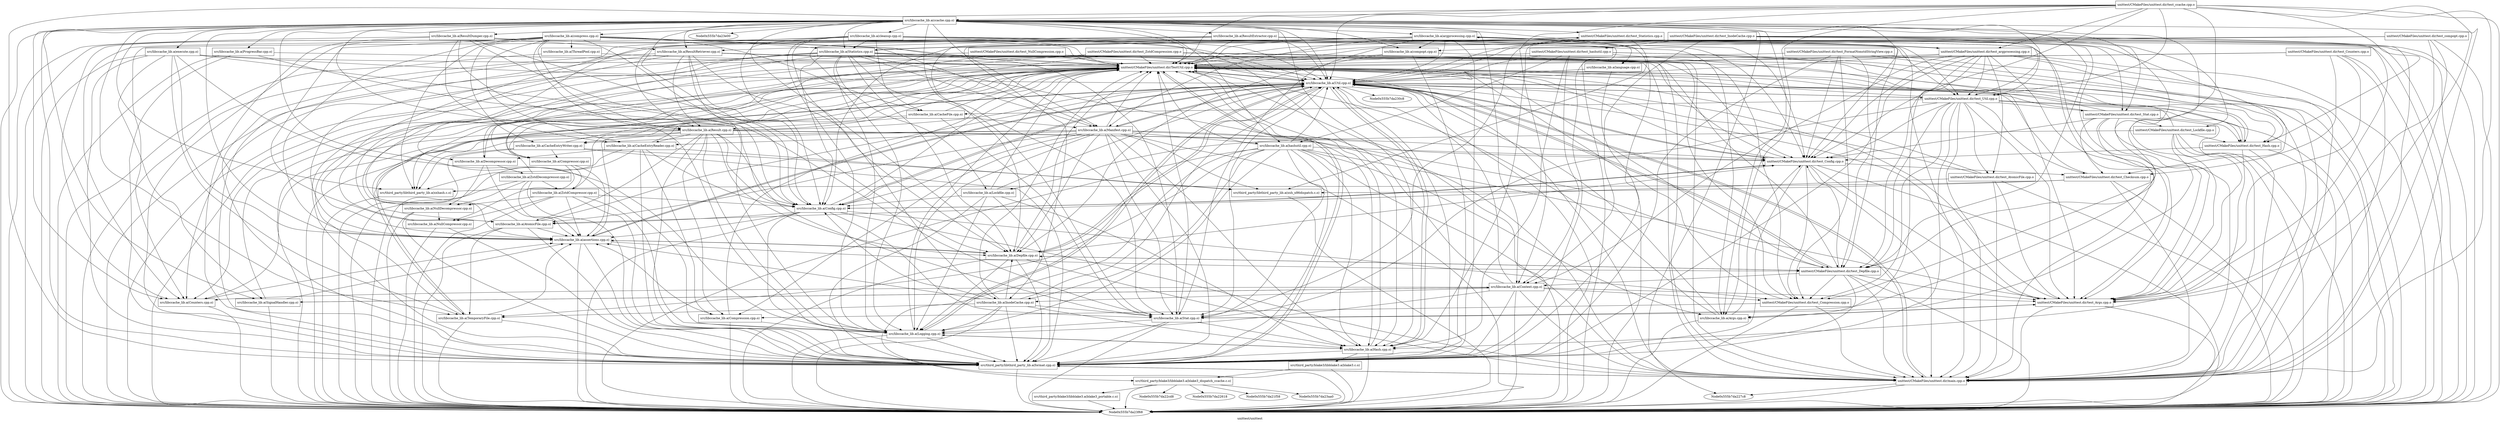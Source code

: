 digraph "unittest/unittest" {
	label="unittest/unittest";

	Node0x555b7da22e88 [shape=record,label="{unittest/CMakeFiles/unittest.dir/TestUtil.cpp.o}"];
	Node0x555b7da22e88 -> Node0x555b7da23f68;
	Node0x555b7da22e88 -> Node0x555b7da23bc0;
	Node0x555b7da22e88 -> Node0x555b7da23668;
	Node0x555b7da235d8 [shape=record,label="{unittest/CMakeFiles/unittest.dir/main.cpp.o}"];
	Node0x555b7da235d8 -> Node0x555b7da22e88;
	Node0x555b7da235d8 -> Node0x555b7da227c8;
	Node0x555b7da235d8 -> Node0x555b7da23f68;
	Node0x555b7da235d8 -> Node0x555b7da23bc0;
	Node0x555b7da235d8 -> Node0x555b7da23668;
	Node0x555b7da22ff0 [shape=record,label="{unittest/CMakeFiles/unittest.dir/test_Args.cpp.o}"];
	Node0x555b7da22ff0 -> Node0x555b7da22e88;
	Node0x555b7da22ff0 -> Node0x555b7da235d8;
	Node0x555b7da22ff0 -> Node0x555b7da24040;
	Node0x555b7da22ff0 -> Node0x555b7da23f68;
	Node0x555b7da22ff0 -> Node0x555b7da23bc0;
	Node0x555b7da23fb0 [shape=record,label="{unittest/CMakeFiles/unittest.dir/test_AtomicFile.cpp.o}"];
	Node0x555b7da23fb0 -> Node0x555b7da22e88;
	Node0x555b7da23fb0 -> Node0x555b7da235d8;
	Node0x555b7da23fb0 -> Node0x555b7da22ff0;
	Node0x555b7da23fb0 -> Node0x555b7da23500;
	Node0x555b7da23fb0 -> Node0x555b7da23f68;
	Node0x555b7da23fb0 -> Node0x555b7da23bc0;
	Node0x555b7da225d0 [shape=record,label="{unittest/CMakeFiles/unittest.dir/test_Checksum.cpp.o}"];
	Node0x555b7da225d0 -> Node0x555b7da22e88;
	Node0x555b7da225d0 -> Node0x555b7da235d8;
	Node0x555b7da225d0 -> Node0x555b7da23f68;
	Node0x555b7da225d0 -> Node0x555b7da23c98;
	Node0x555b7da225d0 -> Node0x555b7da21ec8;
	Node0x555b7da21f10 [shape=record,label="{unittest/CMakeFiles/unittest.dir/test_Compression.cpp.o}"];
	Node0x555b7da21f10 -> Node0x555b7da22e88;
	Node0x555b7da21f10 -> Node0x555b7da235d8;
	Node0x555b7da21f10 -> Node0x555b7da22738;
	Node0x555b7da21f10 -> Node0x555b7da23f68;
	Node0x555b7da22978 [shape=record,label="{unittest/CMakeFiles/unittest.dir/test_Config.cpp.o}"];
	Node0x555b7da22978 -> Node0x555b7da22e88;
	Node0x555b7da22978 -> Node0x555b7da235d8;
	Node0x555b7da22978 -> Node0x555b7da22ff0;
	Node0x555b7da22978 -> Node0x555b7da225d0;
	Node0x555b7da22978 -> Node0x555b7da21f10;
	Node0x555b7da22978 -> Node0x555b7da23ff8;
	Node0x555b7da22978 -> Node0x555b7da23f68;
	Node0x555b7da22978 -> Node0x555b7da23bc0;
	Node0x555b7da22978 -> Node0x555b7da23668;
	Node0x555b7da23428 [shape=record,label="{unittest/CMakeFiles/unittest.dir/test_Counters.cpp.o}"];
	Node0x555b7da23428 -> Node0x555b7da22e88;
	Node0x555b7da23428 -> Node0x555b7da235d8;
	Node0x555b7da23428 -> Node0x555b7da22ff0;
	Node0x555b7da23428 -> Node0x555b7da225d0;
	Node0x555b7da23428 -> Node0x555b7da23f68;
	Node0x555b7da23428 -> Node0x555b7da23c08;
	Node0x555b7da22030 [shape=record,label="{unittest/CMakeFiles/unittest.dir/test_Depfile.cpp.o}"];
	Node0x555b7da22030 -> Node0x555b7da22e88;
	Node0x555b7da22030 -> Node0x555b7da235d8;
	Node0x555b7da22030 -> Node0x555b7da22ff0;
	Node0x555b7da22030 -> Node0x555b7da21f10;
	Node0x555b7da22030 -> Node0x555b7da22978;
	Node0x555b7da22030 -> Node0x555b7da23f68;
	Node0x555b7da22030 -> Node0x555b7da22540;
	Node0x555b7da22030 -> Node0x555b7da236b0;
	Node0x555b7da22030 -> Node0x555b7da23bc0;
	Node0x555b7da22030 -> Node0x555b7da23668;
	Node0x555b7da23a10 [shape=record,label="{unittest/CMakeFiles/unittest.dir/test_FormatNonstdStringView.cpp.o}"];
	Node0x555b7da23a10 -> Node0x555b7da22e88;
	Node0x555b7da23a10 -> Node0x555b7da235d8;
	Node0x555b7da23a10 -> Node0x555b7da21f10;
	Node0x555b7da23a10 -> Node0x555b7da22978;
	Node0x555b7da23a10 -> Node0x555b7da22030;
	Node0x555b7da23a10 -> Node0x555b7da23f68;
	Node0x555b7da23a10 -> Node0x555b7da23668;
	Node0x555b7da24088 [shape=record,label="{unittest/CMakeFiles/unittest.dir/test_Hash.cpp.o}"];
	Node0x555b7da24088 -> Node0x555b7da22e88;
	Node0x555b7da24088 -> Node0x555b7da235d8;
	Node0x555b7da24088 -> Node0x555b7da22978;
	Node0x555b7da24088 -> Node0x555b7da23f68;
	Node0x555b7da24088 -> Node0x555b7da22780;
	Node0x555b7da24088 -> Node0x555b7da23bc0;
	Node0x555b7da23278 [shape=record,label="{unittest/CMakeFiles/unittest.dir/test_Lockfile.cpp.o}"];
	Node0x555b7da23278 -> Node0x555b7da22e88;
	Node0x555b7da23278 -> Node0x555b7da235d8;
	Node0x555b7da23278 -> Node0x555b7da22ff0;
	Node0x555b7da23278 -> Node0x555b7da24088;
	Node0x555b7da23278 -> Node0x555b7da23f68;
	Node0x555b7da23278 -> Node0x555b7da22108;
	Node0x555b7da23278 -> Node0x555b7da22588;
	Node0x555b7da226a8 [shape=record,label="{unittest/CMakeFiles/unittest.dir/test_NullCompression.cpp.o}"];
	Node0x555b7da226a8 -> Node0x555b7da22e88;
	Node0x555b7da226a8 -> Node0x555b7da235d8;
	Node0x555b7da226a8 -> Node0x555b7da21f10;
	Node0x555b7da226a8 -> Node0x555b7da24088;
	Node0x555b7da226a8 -> Node0x555b7da22660;
	Node0x555b7da226a8 -> Node0x555b7da23f68;
	Node0x555b7da226a8 -> Node0x555b7da23db8;
	Node0x555b7da22e40 [shape=record,label="{unittest/CMakeFiles/unittest.dir/test_Stat.cpp.o}"];
	Node0x555b7da22e40 -> Node0x555b7da22e88;
	Node0x555b7da22e40 -> Node0x555b7da235d8;
	Node0x555b7da22e40 -> Node0x555b7da22ff0;
	Node0x555b7da22e40 -> Node0x555b7da225d0;
	Node0x555b7da22e40 -> Node0x555b7da22978;
	Node0x555b7da22e40 -> Node0x555b7da24088;
	Node0x555b7da22e40 -> Node0x555b7da23278;
	Node0x555b7da22e40 -> Node0x555b7da23f68;
	Node0x555b7da22e40 -> Node0x555b7da22588;
	Node0x555b7da22e40 -> Node0x555b7da23bc0;
	Node0x555b7da22300 [shape=record,label="{unittest/CMakeFiles/unittest.dir/test_Statistics.cpp.o}"];
	Node0x555b7da22300 -> Node0x555b7da22e88;
	Node0x555b7da22300 -> Node0x555b7da235d8;
	Node0x555b7da22300 -> Node0x555b7da22ff0;
	Node0x555b7da22300 -> Node0x555b7da225d0;
	Node0x555b7da22300 -> Node0x555b7da22e40;
	Node0x555b7da22300 -> Node0x555b7da23f68;
	Node0x555b7da22300 -> Node0x555b7da23c08;
	Node0x555b7da22300 -> Node0x555b7da22c00;
	Node0x555b7da22300 -> Node0x555b7da23bc0;
	Node0x555b7da22300 -> Node0x555b7da23668;
	Node0x555b7da23980 [shape=record,label="{unittest/CMakeFiles/unittest.dir/test_Util.cpp.o}"];
	Node0x555b7da23980 -> Node0x555b7da22e88;
	Node0x555b7da23980 -> Node0x555b7da235d8;
	Node0x555b7da23980 -> Node0x555b7da22ff0;
	Node0x555b7da23980 -> Node0x555b7da23fb0;
	Node0x555b7da23980 -> Node0x555b7da225d0;
	Node0x555b7da23980 -> Node0x555b7da21f10;
	Node0x555b7da23980 -> Node0x555b7da22978;
	Node0x555b7da23980 -> Node0x555b7da22030;
	Node0x555b7da23980 -> Node0x555b7da24088;
	Node0x555b7da23980 -> Node0x555b7da22e40;
	Node0x555b7da23980 -> Node0x555b7da231e8;
	Node0x555b7da23980 -> Node0x555b7da23f68;
	Node0x555b7da23980 -> Node0x555b7da22588;
	Node0x555b7da23980 -> Node0x555b7da23bc0;
	Node0x555b7da23980 -> Node0x555b7da23668;
	Node0x555b7da232c0 [shape=record,label="{unittest/CMakeFiles/unittest.dir/test_ZstdCompression.cpp.o}"];
	Node0x555b7da232c0 -> Node0x555b7da22e88;
	Node0x555b7da232c0 -> Node0x555b7da235d8;
	Node0x555b7da232c0 -> Node0x555b7da21f10;
	Node0x555b7da232c0 -> Node0x555b7da24088;
	Node0x555b7da232c0 -> Node0x555b7da22660;
	Node0x555b7da232c0 -> Node0x555b7da23f68;
	Node0x555b7da232c0 -> Node0x555b7da23db8;
	Node0x555b7da23470 [shape=record,label="{unittest/CMakeFiles/unittest.dir/test_argprocessing.cpp.o}"];
	Node0x555b7da23470 -> Node0x555b7da22e88;
	Node0x555b7da23470 -> Node0x555b7da235d8;
	Node0x555b7da23470 -> Node0x555b7da22ff0;
	Node0x555b7da23470 -> Node0x555b7da23fb0;
	Node0x555b7da23470 -> Node0x555b7da22978;
	Node0x555b7da23470 -> Node0x555b7da22030;
	Node0x555b7da23470 -> Node0x555b7da24088;
	Node0x555b7da23470 -> Node0x555b7da23980;
	Node0x555b7da23470 -> Node0x555b7da24040;
	Node0x555b7da23470 -> Node0x555b7da23f68;
	Node0x555b7da23470 -> Node0x555b7da22540;
	Node0x555b7da23470 -> Node0x555b7da23bc0;
	Node0x555b7da23470 -> Node0x555b7da22a08;
	Node0x555b7da23470 -> Node0x555b7da23668;
	Node0x555b7da22df8 [shape=record,label="{unittest/CMakeFiles/unittest.dir/test_ccache.cpp.o}"];
	Node0x555b7da22df8 -> Node0x555b7da22e88;
	Node0x555b7da22df8 -> Node0x555b7da235d8;
	Node0x555b7da22df8 -> Node0x555b7da22ff0;
	Node0x555b7da22df8 -> Node0x555b7da22978;
	Node0x555b7da22df8 -> Node0x555b7da22030;
	Node0x555b7da22df8 -> Node0x555b7da24088;
	Node0x555b7da22df8 -> Node0x555b7da23980;
	Node0x555b7da22df8 -> Node0x555b7da23470;
	Node0x555b7da22df8 -> Node0x555b7da24040;
	Node0x555b7da22df8 -> Node0x555b7da23f68;
	Node0x555b7da22df8 -> Node0x555b7da22540;
	Node0x555b7da22df8 -> Node0x555b7da23bc0;
	Node0x555b7da22df8 -> Node0x555b7da22150;
	Node0x555b7da22df8 -> Node0x555b7da23668;
	Node0x555b7da23c50 [shape=record,label="{unittest/CMakeFiles/unittest.dir/test_compopt.cpp.o}"];
	Node0x555b7da23c50 -> Node0x555b7da22e88;
	Node0x555b7da23c50 -> Node0x555b7da235d8;
	Node0x555b7da23c50 -> Node0x555b7da22ff0;
	Node0x555b7da23c50 -> Node0x555b7da23f68;
	Node0x555b7da23c50 -> Node0x555b7da24118;
	Node0x555b7da23038 [shape=record,label="{unittest/CMakeFiles/unittest.dir/test_hashutil.cpp.o}"];
	Node0x555b7da23038 -> Node0x555b7da22e88;
	Node0x555b7da23038 -> Node0x555b7da235d8;
	Node0x555b7da23038 -> Node0x555b7da22ff0;
	Node0x555b7da23038 -> Node0x555b7da23f68;
	Node0x555b7da23038 -> Node0x555b7da22540;
	Node0x555b7da23038 -> Node0x555b7da22780;
	Node0x555b7da23038 -> Node0x555b7da23bc0;
	Node0x555b7da23038 -> Node0x555b7da22810;
	Node0x555b7da22d68 [shape=record,label="{unittest/CMakeFiles/unittest.dir/test_InodeCache.cpp.o}"];
	Node0x555b7da22d68 -> Node0x555b7da22e88;
	Node0x555b7da22d68 -> Node0x555b7da235d8;
	Node0x555b7da22d68 -> Node0x555b7da22ff0;
	Node0x555b7da22d68 -> Node0x555b7da23278;
	Node0x555b7da22d68 -> Node0x555b7da22e40;
	Node0x555b7da22d68 -> Node0x555b7da23980;
	Node0x555b7da22d68 -> Node0x555b7da23038;
	Node0x555b7da22d68 -> Node0x555b7da23ff8;
	Node0x555b7da22d68 -> Node0x555b7da23f68;
	Node0x555b7da22d68 -> Node0x555b7da22540;
	Node0x555b7da22d68 -> Node0x555b7da22780;
	Node0x555b7da22d68 -> Node0x555b7da22588;
	Node0x555b7da22d68 -> Node0x555b7da23bc0;
	Node0x555b7da22d68 -> Node0x555b7da23590;
	Node0x555b7da24040 [shape=record,label="{src/libccache_lib.a(Args.cpp.o)}"];
	Node0x555b7da24040 -> Node0x555b7da22e88;
	Node0x555b7da24040 -> Node0x555b7da22ff0;
	Node0x555b7da24040 -> Node0x555b7da22978;
	Node0x555b7da24040 -> Node0x555b7da23f68;
	Node0x555b7da24040 -> Node0x555b7da23bc0;
	Node0x555b7da23500 [shape=record,label="{src/libccache_lib.a(AtomicFile.cpp.o)}"];
	Node0x555b7da23500 -> Node0x555b7da22e88;
	Node0x555b7da23500 -> Node0x555b7da23f68;
	Node0x555b7da23500 -> Node0x555b7da23080;
	Node0x555b7da23500 -> Node0x555b7da23bc0;
	Node0x555b7da23500 -> Node0x555b7da22c90;
	Node0x555b7da23500 -> Node0x555b7da23668;
	Node0x555b7da231e8 [shape=record,label="{src/libccache_lib.a(CacheFile.cpp.o)}"];
	Node0x555b7da231e8 -> Node0x555b7da22e88;
	Node0x555b7da231e8 -> Node0x555b7da23f68;
	Node0x555b7da231e8 -> Node0x555b7da238f0;
	Node0x555b7da231e8 -> Node0x555b7da23b78;
	Node0x555b7da231e8 -> Node0x555b7da22588;
	Node0x555b7da22738 [shape=record,label="{src/libccache_lib.a(Compression.cpp.o)}"];
	Node0x555b7da22738 -> Node0x555b7da22e88;
	Node0x555b7da22738 -> Node0x555b7da23f68;
	Node0x555b7da22738 -> Node0x555b7da22c90;
	Node0x555b7da22738 -> Node0x555b7da23668;
	Node0x555b7da22660 [shape=record,label="{src/libccache_lib.a(Compressor.cpp.o)}"];
	Node0x555b7da22660 -> Node0x555b7da22e88;
	Node0x555b7da22660 -> Node0x555b7da228a0;
	Node0x555b7da22660 -> Node0x555b7da23d28;
	Node0x555b7da22660 -> Node0x555b7da22c90;
	Node0x555b7da23ff8 [shape=record,label="{src/libccache_lib.a(Config.cpp.o)}"];
	Node0x555b7da23ff8 -> Node0x555b7da22e88;
	Node0x555b7da23ff8 -> Node0x555b7da235d8;
	Node0x555b7da23ff8 -> Node0x555b7da21f10;
	Node0x555b7da23ff8 -> Node0x555b7da22978;
	Node0x555b7da23ff8 -> Node0x555b7da23500;
	Node0x555b7da23ff8 -> Node0x555b7da23f68;
	Node0x555b7da23ff8 -> Node0x555b7da22588;
	Node0x555b7da23ff8 -> Node0x555b7da23bc0;
	Node0x555b7da23ff8 -> Node0x555b7da22c90;
	Node0x555b7da23ff8 -> Node0x555b7da23668;
	Node0x555b7da22540 [shape=record,label="{src/libccache_lib.a(Context.cpp.o)}"];
	Node0x555b7da22540 -> Node0x555b7da22e88;
	Node0x555b7da22540 -> Node0x555b7da235d8;
	Node0x555b7da22540 -> Node0x555b7da22ff0;
	Node0x555b7da22540 -> Node0x555b7da21f10;
	Node0x555b7da22540 -> Node0x555b7da23f68;
	Node0x555b7da22540 -> Node0x555b7da23c08;
	Node0x555b7da22540 -> Node0x555b7da22390;
	Node0x555b7da22540 -> Node0x555b7da21da8;
	Node0x555b7da22540 -> Node0x555b7da23bc0;
	Node0x555b7da22540 -> Node0x555b7da23590;
	Node0x555b7da22540 -> Node0x555b7da23668;
	Node0x555b7da23c08 [shape=record,label="{src/libccache_lib.a(Counters.cpp.o)}"];
	Node0x555b7da23c08 -> Node0x555b7da23f68;
	Node0x555b7da23c08 -> Node0x555b7da22c90;
	Node0x555b7da23db8 [shape=record,label="{src/libccache_lib.a(Decompressor.cpp.o)}"];
	Node0x555b7da23db8 -> Node0x555b7da22e88;
	Node0x555b7da23db8 -> Node0x555b7da23788;
	Node0x555b7da23db8 -> Node0x555b7da224f8;
	Node0x555b7da23db8 -> Node0x555b7da22c90;
	Node0x555b7da236b0 [shape=record,label="{src/libccache_lib.a(Depfile.cpp.o)}"];
	Node0x555b7da236b0 -> Node0x555b7da22e88;
	Node0x555b7da236b0 -> Node0x555b7da235d8;
	Node0x555b7da236b0 -> Node0x555b7da22978;
	Node0x555b7da236b0 -> Node0x555b7da22030;
	Node0x555b7da236b0 -> Node0x555b7da23f68;
	Node0x555b7da236b0 -> Node0x555b7da22390;
	Node0x555b7da236b0 -> Node0x555b7da23bc0;
	Node0x555b7da236b0 -> Node0x555b7da22c90;
	Node0x555b7da236b0 -> Node0x555b7da23668;
	Node0x555b7da22780 [shape=record,label="{src/libccache_lib.a(Hash.cpp.o)}"];
	Node0x555b7da22780 -> Node0x555b7da22e88;
	Node0x555b7da22780 -> Node0x555b7da23f68;
	Node0x555b7da22780 -> Node0x555b7da22390;
	Node0x555b7da22780 -> Node0x555b7da23bc0;
	Node0x555b7da22780 -> Node0x555b7da23668;
	Node0x555b7da22780 -> Node0x555b7da22930;
	Node0x555b7da22108 [shape=record,label="{src/libccache_lib.a(Lockfile.cpp.o)}"];
	Node0x555b7da22108 -> Node0x555b7da22e88;
	Node0x555b7da22108 -> Node0x555b7da23ff8;
	Node0x555b7da22108 -> Node0x555b7da23f68;
	Node0x555b7da22108 -> Node0x555b7da22780;
	Node0x555b7da22108 -> Node0x555b7da22390;
	Node0x555b7da22108 -> Node0x555b7da23bc0;
	Node0x555b7da22108 -> Node0x555b7da23668;
	Node0x555b7da22390 [shape=record,label="{src/libccache_lib.a(Logging.cpp.o)}"];
	Node0x555b7da22390 -> Node0x555b7da22e88;
	Node0x555b7da22390 -> Node0x555b7da23f68;
	Node0x555b7da22390 -> Node0x555b7da22780;
	Node0x555b7da22390 -> Node0x555b7da23bc0;
	Node0x555b7da22390 -> Node0x555b7da23668;
	Node0x555b7da238f0 [shape=record,label="{src/libccache_lib.a(Manifest.cpp.o)}"];
	Node0x555b7da238f0 -> Node0x555b7da22e88;
	Node0x555b7da238f0 -> Node0x555b7da235d8;
	Node0x555b7da238f0 -> Node0x555b7da22978;
	Node0x555b7da238f0 -> Node0x555b7da23500;
	Node0x555b7da238f0 -> Node0x555b7da22738;
	Node0x555b7da238f0 -> Node0x555b7da23ff8;
	Node0x555b7da238f0 -> Node0x555b7da23f68;
	Node0x555b7da238f0 -> Node0x555b7da236b0;
	Node0x555b7da238f0 -> Node0x555b7da22780;
	Node0x555b7da238f0 -> Node0x555b7da22390;
	Node0x555b7da238f0 -> Node0x555b7da236f8;
	Node0x555b7da238f0 -> Node0x555b7da23398;
	Node0x555b7da238f0 -> Node0x555b7da22588;
	Node0x555b7da238f0 -> Node0x555b7da23bc0;
	Node0x555b7da238f0 -> Node0x555b7da22810;
	Node0x555b7da238f0 -> Node0x555b7da23668;
	Node0x555b7da238f0 -> Node0x555b7da23c98;
	Node0x555b7da238f0 -> Node0x555b7da21ec8;
	Node0x555b7da236f8 [shape=record,label="{src/libccache_lib.a(CacheEntryReader.cpp.o)}"];
	Node0x555b7da236f8 -> Node0x555b7da22e88;
	Node0x555b7da236f8 -> Node0x555b7da22738;
	Node0x555b7da236f8 -> Node0x555b7da23ff8;
	Node0x555b7da236f8 -> Node0x555b7da23f68;
	Node0x555b7da236f8 -> Node0x555b7da23db8;
	Node0x555b7da236f8 -> Node0x555b7da23668;
	Node0x555b7da236f8 -> Node0x555b7da23c98;
	Node0x555b7da236f8 -> Node0x555b7da21ec8;
	Node0x555b7da23398 [shape=record,label="{src/libccache_lib.a(CacheEntryWriter.cpp.o)}"];
	Node0x555b7da23398 -> Node0x555b7da22e88;
	Node0x555b7da23398 -> Node0x555b7da22660;
	Node0x555b7da23398 -> Node0x555b7da23f68;
	Node0x555b7da23398 -> Node0x555b7da23668;
	Node0x555b7da23398 -> Node0x555b7da23c98;
	Node0x555b7da23398 -> Node0x555b7da21ec8;
	Node0x555b7da228a0 [shape=record,label="{src/libccache_lib.a(NullCompressor.cpp.o)}"];
	Node0x555b7da228a0 -> Node0x555b7da22e88;
	Node0x555b7da228a0 -> Node0x555b7da23f68;
	Node0x555b7da228a0 -> Node0x555b7da23668;
	Node0x555b7da23788 [shape=record,label="{src/libccache_lib.a(NullDecompressor.cpp.o)}"];
	Node0x555b7da23788 -> Node0x555b7da22e88;
	Node0x555b7da23788 -> Node0x555b7da23f68;
	Node0x555b7da23788 -> Node0x555b7da228a0;
	Node0x555b7da23788 -> Node0x555b7da23668;
	Node0x555b7da23b78 [shape=record,label="{src/libccache_lib.a(Result.cpp.o)}"];
	Node0x555b7da23b78 -> Node0x555b7da22e88;
	Node0x555b7da23b78 -> Node0x555b7da22978;
	Node0x555b7da23b78 -> Node0x555b7da22030;
	Node0x555b7da23b78 -> Node0x555b7da23500;
	Node0x555b7da23b78 -> Node0x555b7da22738;
	Node0x555b7da23b78 -> Node0x555b7da23ff8;
	Node0x555b7da23b78 -> Node0x555b7da23f68;
	Node0x555b7da23b78 -> Node0x555b7da23c08;
	Node0x555b7da23b78 -> Node0x555b7da236b0;
	Node0x555b7da23b78 -> Node0x555b7da22390;
	Node0x555b7da23b78 -> Node0x555b7da236f8;
	Node0x555b7da23b78 -> Node0x555b7da23398;
	Node0x555b7da23b78 -> Node0x555b7da22588;
	Node0x555b7da23b78 -> Node0x555b7da23bc0;
	Node0x555b7da23b78 -> Node0x555b7da23668;
	Node0x555b7da23b78 -> Node0x555b7da23c98;
	Node0x555b7da21da8 [shape=record,label="{src/libccache_lib.a(SignalHandler.cpp.o)}"];
	Node0x555b7da21da8 -> Node0x555b7da22e88;
	Node0x555b7da21da8 -> Node0x555b7da23f68;
	Node0x555b7da21da8 -> Node0x555b7da22540;
	Node0x555b7da21da8 -> Node0x555b7da22c90;
	Node0x555b7da22588 [shape=record,label="{src/libccache_lib.a(Stat.cpp.o)}"];
	Node0x555b7da22588 -> Node0x555b7da22e88;
	Node0x555b7da22588 -> Node0x555b7da23f68;
	Node0x555b7da22588 -> Node0x555b7da22780;
	Node0x555b7da22588 -> Node0x555b7da22390;
	Node0x555b7da22588 -> Node0x555b7da23668;
	Node0x555b7da22c00 [shape=record,label="{src/libccache_lib.a(Statistics.cpp.o)}"];
	Node0x555b7da22c00 -> Node0x555b7da22e88;
	Node0x555b7da22c00 -> Node0x555b7da22978;
	Node0x555b7da22c00 -> Node0x555b7da22030;
	Node0x555b7da22c00 -> Node0x555b7da22300;
	Node0x555b7da22c00 -> Node0x555b7da23500;
	Node0x555b7da22c00 -> Node0x555b7da23ff8;
	Node0x555b7da22c00 -> Node0x555b7da23f68;
	Node0x555b7da22c00 -> Node0x555b7da23c08;
	Node0x555b7da22c00 -> Node0x555b7da236b0;
	Node0x555b7da22c00 -> Node0x555b7da22780;
	Node0x555b7da22c00 -> Node0x555b7da22108;
	Node0x555b7da22c00 -> Node0x555b7da22390;
	Node0x555b7da22c00 -> Node0x555b7da238f0;
	Node0x555b7da22c00 -> Node0x555b7da22588;
	Node0x555b7da22c00 -> Node0x555b7da23bc0;
	Node0x555b7da22c00 -> Node0x555b7da23668;
	Node0x555b7da23080 [shape=record,label="{src/libccache_lib.a(TemporaryFile.cpp.o)}"];
	Node0x555b7da23080 -> Node0x555b7da22e88;
	Node0x555b7da23080 -> Node0x555b7da23f68;
	Node0x555b7da23080 -> Node0x555b7da23bc0;
	Node0x555b7da23080 -> Node0x555b7da22c90;
	Node0x555b7da23080 -> Node0x555b7da23668;
	Node0x555b7da23bc0 [shape=record,label="{src/libccache_lib.a(Util.cpp.o)}"];
	Node0x555b7da23bc0 -> Node0x555b7da22e88;
	Node0x555b7da23bc0 -> Node0x555b7da235d8;
	Node0x555b7da23bc0 -> Node0x555b7da22978;
	Node0x555b7da23bc0 -> Node0x555b7da22030;
	Node0x555b7da23bc0 -> Node0x555b7da23980;
	Node0x555b7da23bc0 -> Node0x555b7da23ff8;
	Node0x555b7da23bc0 -> Node0x555b7da23f68;
	Node0x555b7da23bc0 -> Node0x555b7da236b0;
	Node0x555b7da23bc0 -> Node0x555b7da22780;
	Node0x555b7da23bc0 -> Node0x555b7da22390;
	Node0x555b7da23bc0 -> Node0x555b7da238f0;
	Node0x555b7da23bc0 -> Node0x555b7da22588;
	Node0x555b7da23bc0 -> Node0x555b7da23080;
	Node0x555b7da23bc0 -> Node0x555b7da22c90;
	Node0x555b7da23bc0 -> Node0x555b7da230c8;
	Node0x555b7da23bc0 -> Node0x555b7da23668;
	Node0x555b7da23d28 [shape=record,label="{src/libccache_lib.a(ZstdCompressor.cpp.o)}"];
	Node0x555b7da23d28 -> Node0x555b7da22e88;
	Node0x555b7da23d28 -> Node0x555b7da23ff8;
	Node0x555b7da23d28 -> Node0x555b7da23f68;
	Node0x555b7da23d28 -> Node0x555b7da22390;
	Node0x555b7da23d28 -> Node0x555b7da228a0;
	Node0x555b7da23d28 -> Node0x555b7da23788;
	Node0x555b7da23d28 -> Node0x555b7da22c90;
	Node0x555b7da23d28 -> Node0x555b7da23668;
	Node0x555b7da224f8 [shape=record,label="{src/libccache_lib.a(ZstdDecompressor.cpp.o)}"];
	Node0x555b7da224f8 -> Node0x555b7da22e88;
	Node0x555b7da224f8 -> Node0x555b7da23f68;
	Node0x555b7da224f8 -> Node0x555b7da23788;
	Node0x555b7da224f8 -> Node0x555b7da23d28;
	Node0x555b7da224f8 -> Node0x555b7da22c90;
	Node0x555b7da224f8 -> Node0x555b7da23668;
	Node0x555b7da22a08 [shape=record,label="{src/libccache_lib.a(argprocessing.cpp.o)}"];
	Node0x555b7da22a08 -> Node0x555b7da22e88;
	Node0x555b7da22a08 -> Node0x555b7da235d8;
	Node0x555b7da22a08 -> Node0x555b7da22ff0;
	Node0x555b7da22a08 -> Node0x555b7da22030;
	Node0x555b7da22a08 -> Node0x555b7da23470;
	Node0x555b7da22a08 -> Node0x555b7da24040;
	Node0x555b7da22a08 -> Node0x555b7da23f68;
	Node0x555b7da22a08 -> Node0x555b7da236b0;
	Node0x555b7da22a08 -> Node0x555b7da22390;
	Node0x555b7da22a08 -> Node0x555b7da238f0;
	Node0x555b7da22a08 -> Node0x555b7da22588;
	Node0x555b7da22a08 -> Node0x555b7da23bc0;
	Node0x555b7da22a08 -> Node0x555b7da22c90;
	Node0x555b7da22a08 -> Node0x555b7da24118;
	Node0x555b7da22a08 -> Node0x555b7da21df0;
	Node0x555b7da22a08 -> Node0x555b7da23668;
	Node0x555b7da22c90 [shape=record,label="{src/libccache_lib.a(assertions.cpp.o)}"];
	Node0x555b7da22c90 -> Node0x555b7da22e88;
	Node0x555b7da22c90 -> Node0x555b7da22030;
	Node0x555b7da22c90 -> Node0x555b7da23f68;
	Node0x555b7da22c90 -> Node0x555b7da236b0;
	Node0x555b7da22c90 -> Node0x555b7da23bc0;
	Node0x555b7da22c90 -> Node0x555b7da23668;
	Node0x555b7da22150 [shape=record,label="{src/libccache_lib.a(ccache.cpp.o)}"];
	Node0x555b7da22150 -> Node0x555b7da22e88;
	Node0x555b7da22150 -> Node0x555b7da235d8;
	Node0x555b7da22150 -> Node0x555b7da22ff0;
	Node0x555b7da22150 -> Node0x555b7da21f10;
	Node0x555b7da22150 -> Node0x555b7da22978;
	Node0x555b7da22150 -> Node0x555b7da22030;
	Node0x555b7da22150 -> Node0x555b7da22300;
	Node0x555b7da22150 -> Node0x555b7da23980;
	Node0x555b7da22150 -> Node0x555b7da24040;
	Node0x555b7da22150 -> Node0x555b7da23ff8;
	Node0x555b7da22150 -> Node0x555b7da227c8;
	Node0x555b7da22150 -> Node0x555b7da23f68;
	Node0x555b7da22150 -> Node0x555b7da22540;
	Node0x555b7da22150 -> Node0x555b7da23c08;
	Node0x555b7da22150 -> Node0x555b7da236b0;
	Node0x555b7da22150 -> Node0x555b7da22780;
	Node0x555b7da22150 -> Node0x555b7da22390;
	Node0x555b7da22150 -> Node0x555b7da238f0;
	Node0x555b7da22150 -> Node0x555b7da23b78;
	Node0x555b7da22150 -> Node0x555b7da21da8;
	Node0x555b7da22150 -> Node0x555b7da22588;
	Node0x555b7da22150 -> Node0x555b7da22c00;
	Node0x555b7da22150 -> Node0x555b7da23080;
	Node0x555b7da22150 -> Node0x555b7da23bc0;
	Node0x555b7da22150 -> Node0x555b7da22a08;
	Node0x555b7da22150 -> Node0x555b7da22c90;
	Node0x555b7da22150 -> Node0x555b7da24160;
	Node0x555b7da22150 -> Node0x555b7da234b8;
	Node0x555b7da22150 -> Node0x555b7da23350;
	Node0x555b7da22150 -> Node0x555b7da22a50;
	Node0x555b7da22150 -> Node0x555b7da222b8;
	Node0x555b7da22150 -> Node0x555b7da24118;
	Node0x555b7da22150 -> Node0x555b7da239c8;
	Node0x555b7da22150 -> Node0x555b7da22f18;
	Node0x555b7da22150 -> Node0x555b7da22810;
	Node0x555b7da22150 -> Node0x555b7da23e00;
	Node0x555b7da22150 -> Node0x555b7da23668;
	Node0x555b7da22150 -> Node0x555b7da23c98;
	Node0x555b7da22150 -> Node0x555b7da21ec8;
	Node0x555b7da24160 [shape=record,label="{src/libccache_lib.a(ProgressBar.cpp.o)}"];
	Node0x555b7da24160 -> Node0x555b7da22e88;
	Node0x555b7da24160 -> Node0x555b7da23ff8;
	Node0x555b7da24160 -> Node0x555b7da23f68;
	Node0x555b7da24160 -> Node0x555b7da23668;
	Node0x555b7da234b8 [shape=record,label="{src/libccache_lib.a(ResultRetriever.cpp.o)}"];
	Node0x555b7da234b8 -> Node0x555b7da22e88;
	Node0x555b7da234b8 -> Node0x555b7da235d8;
	Node0x555b7da234b8 -> Node0x555b7da22978;
	Node0x555b7da234b8 -> Node0x555b7da23ff8;
	Node0x555b7da234b8 -> Node0x555b7da23f68;
	Node0x555b7da234b8 -> Node0x555b7da236b0;
	Node0x555b7da234b8 -> Node0x555b7da22390;
	Node0x555b7da234b8 -> Node0x555b7da23b78;
	Node0x555b7da234b8 -> Node0x555b7da23bc0;
	Node0x555b7da234b8 -> Node0x555b7da22c90;
	Node0x555b7da234b8 -> Node0x555b7da23668;
	Node0x555b7da23350 [shape=record,label="{src/libccache_lib.a(ResultDumper.cpp.o)}"];
	Node0x555b7da23350 -> Node0x555b7da22e88;
	Node0x555b7da23350 -> Node0x555b7da23ff8;
	Node0x555b7da23350 -> Node0x555b7da23f68;
	Node0x555b7da23350 -> Node0x555b7da236b0;
	Node0x555b7da23350 -> Node0x555b7da236f8;
	Node0x555b7da23350 -> Node0x555b7da23b78;
	Node0x555b7da23350 -> Node0x555b7da234b8;
	Node0x555b7da23350 -> Node0x555b7da23668;
	Node0x555b7da22a50 [shape=record,label="{src/libccache_lib.a(ResultExtractor.cpp.o)}"];
	Node0x555b7da22a50 -> Node0x555b7da22e88;
	Node0x555b7da22a50 -> Node0x555b7da22978;
	Node0x555b7da22a50 -> Node0x555b7da23f68;
	Node0x555b7da22a50 -> Node0x555b7da23b78;
	Node0x555b7da22a50 -> Node0x555b7da23bc0;
	Node0x555b7da22a50 -> Node0x555b7da22c90;
	Node0x555b7da22a50 -> Node0x555b7da234b8;
	Node0x555b7da22a50 -> Node0x555b7da23668;
	Node0x555b7da222b8 [shape=record,label="{src/libccache_lib.a(cleanup.cpp.o)}"];
	Node0x555b7da222b8 -> Node0x555b7da22e88;
	Node0x555b7da222b8 -> Node0x555b7da23980;
	Node0x555b7da222b8 -> Node0x555b7da231e8;
	Node0x555b7da222b8 -> Node0x555b7da23ff8;
	Node0x555b7da222b8 -> Node0x555b7da23f68;
	Node0x555b7da222b8 -> Node0x555b7da23c08;
	Node0x555b7da222b8 -> Node0x555b7da22780;
	Node0x555b7da222b8 -> Node0x555b7da22390;
	Node0x555b7da222b8 -> Node0x555b7da22c00;
	Node0x555b7da222b8 -> Node0x555b7da23bc0;
	Node0x555b7da222b8 -> Node0x555b7da23590;
	Node0x555b7da222b8 -> Node0x555b7da23668;
	Node0x555b7da24118 [shape=record,label="{src/libccache_lib.a(compopt.cpp.o)}"];
	Node0x555b7da24118 -> Node0x555b7da22e88;
	Node0x555b7da24118 -> Node0x555b7da23f68;
	Node0x555b7da24118 -> Node0x555b7da236b0;
	Node0x555b7da24118 -> Node0x555b7da23668;
	Node0x555b7da239c8 [shape=record,label="{src/libccache_lib.a(compress.cpp.o)}"];
	Node0x555b7da239c8 -> Node0x555b7da22e88;
	Node0x555b7da239c8 -> Node0x555b7da22978;
	Node0x555b7da239c8 -> Node0x555b7da23980;
	Node0x555b7da239c8 -> Node0x555b7da23500;
	Node0x555b7da239c8 -> Node0x555b7da231e8;
	Node0x555b7da239c8 -> Node0x555b7da23ff8;
	Node0x555b7da239c8 -> Node0x555b7da23f68;
	Node0x555b7da239c8 -> Node0x555b7da23c08;
	Node0x555b7da239c8 -> Node0x555b7da22390;
	Node0x555b7da239c8 -> Node0x555b7da238f0;
	Node0x555b7da239c8 -> Node0x555b7da236f8;
	Node0x555b7da239c8 -> Node0x555b7da23398;
	Node0x555b7da239c8 -> Node0x555b7da23b78;
	Node0x555b7da239c8 -> Node0x555b7da22588;
	Node0x555b7da239c8 -> Node0x555b7da22c00;
	Node0x555b7da239c8 -> Node0x555b7da23bc0;
	Node0x555b7da239c8 -> Node0x555b7da22c90;
	Node0x555b7da239c8 -> Node0x555b7da23308;
	Node0x555b7da239c8 -> Node0x555b7da23668;
	Node0x555b7da239c8 -> Node0x555b7da23c98;
	Node0x555b7da23308 [shape=record,label="{src/libccache_lib.a(ThreadPool.cpp.o)}"];
	Node0x555b7da23308 -> Node0x555b7da22e88;
	Node0x555b7da23308 -> Node0x555b7da23f68;
	Node0x555b7da22f18 [shape=record,label="{src/libccache_lib.a(execute.cpp.o)}"];
	Node0x555b7da22f18 -> Node0x555b7da22e88;
	Node0x555b7da22f18 -> Node0x555b7da23f68;
	Node0x555b7da22f18 -> Node0x555b7da22390;
	Node0x555b7da22f18 -> Node0x555b7da21da8;
	Node0x555b7da22f18 -> Node0x555b7da22588;
	Node0x555b7da22f18 -> Node0x555b7da23080;
	Node0x555b7da22f18 -> Node0x555b7da23bc0;
	Node0x555b7da22f18 -> Node0x555b7da22c90;
	Node0x555b7da22f18 -> Node0x555b7da23668;
	Node0x555b7da22810 [shape=record,label="{src/libccache_lib.a(hashutil.cpp.o)}"];
	Node0x555b7da22810 -> Node0x555b7da22e88;
	Node0x555b7da22810 -> Node0x555b7da235d8;
	Node0x555b7da22810 -> Node0x555b7da22ff0;
	Node0x555b7da22810 -> Node0x555b7da22978;
	Node0x555b7da22810 -> Node0x555b7da24040;
	Node0x555b7da22810 -> Node0x555b7da23f68;
	Node0x555b7da22810 -> Node0x555b7da22780;
	Node0x555b7da22810 -> Node0x555b7da22390;
	Node0x555b7da22810 -> Node0x555b7da22588;
	Node0x555b7da22810 -> Node0x555b7da23080;
	Node0x555b7da22810 -> Node0x555b7da23bc0;
	Node0x555b7da22810 -> Node0x555b7da23590;
	Node0x555b7da22810 -> Node0x555b7da23668;
	Node0x555b7da22810 -> Node0x555b7da22d20;
	Node0x555b7da21df0 [shape=record,label="{src/libccache_lib.a(language.cpp.o)}"];
	Node0x555b7da21df0 -> Node0x555b7da23f68;
	Node0x555b7da21df0 -> Node0x555b7da23bc0;
	Node0x555b7da23590 [shape=record,label="{src/libccache_lib.a(InodeCache.cpp.o)}"];
	Node0x555b7da23590 -> Node0x555b7da22e88;
	Node0x555b7da23590 -> Node0x555b7da23ff8;
	Node0x555b7da23590 -> Node0x555b7da23f68;
	Node0x555b7da23590 -> Node0x555b7da236b0;
	Node0x555b7da23590 -> Node0x555b7da22780;
	Node0x555b7da23590 -> Node0x555b7da22390;
	Node0x555b7da23590 -> Node0x555b7da22588;
	Node0x555b7da23590 -> Node0x555b7da23080;
	Node0x555b7da23590 -> Node0x555b7da23bc0;
	Node0x555b7da23590 -> Node0x555b7da22c90;
	Node0x555b7da23590 -> Node0x555b7da23668;
	Node0x555b7da23668 [shape=record,label="{src/third_party/libthird_party_lib.a(format.cpp.o)}"];
	Node0x555b7da23668 -> Node0x555b7da22e88;
	Node0x555b7da23668 -> Node0x555b7da235d8;
	Node0x555b7da23668 -> Node0x555b7da23f68;
	Node0x555b7da23c98 [shape=record,label="{src/third_party/libthird_party_lib.a(xxhash.c.o)}"];
	Node0x555b7da23c98 -> Node0x555b7da23f68;
	Node0x555b7da21ec8 [shape=record,label="{src/third_party/libthird_party_lib.a(xxh_x86dispatch.c.o)}"];
	Node0x555b7da21ec8 -> Node0x555b7da23f68;
	Node0x555b7da22930 [shape=record,label="{src/third_party/blake3/libblake3.a(blake3.c.o)}"];
	Node0x555b7da22930 -> Node0x555b7da23f68;
	Node0x555b7da22930 -> Node0x555b7da22d20;
	Node0x555b7da22d20 [shape=record,label="{src/third_party/blake3/libblake3.a(blake3_dispatch_ccache.c.o)}"];
	Node0x555b7da22d20 -> Node0x555b7da23f68;
	Node0x555b7da22d20 -> Node0x555b7da22cd8;
	Node0x555b7da22d20 -> Node0x555b7da22618;
	Node0x555b7da22d20 -> Node0x555b7da21f58;
	Node0x555b7da22d20 -> Node0x555b7da233e0;
	Node0x555b7da22d20 -> Node0x555b7da23aa0;
	Node0x555b7da233e0 [shape=record,label="{src/third_party/blake3/libblake3.a(blake3_portable.c.o)}"];
	Node0x555b7da233e0 -> Node0x555b7da23f68;
}

